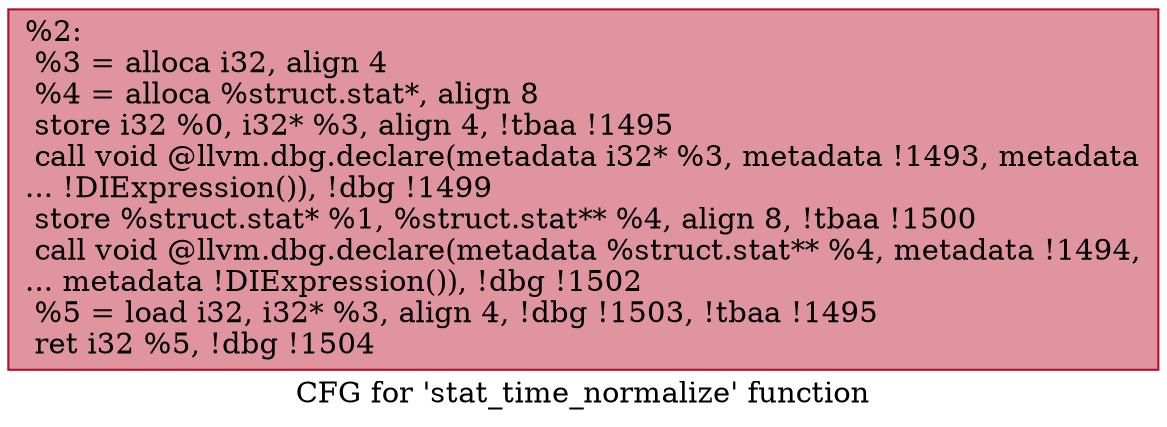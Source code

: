 digraph "CFG for 'stat_time_normalize' function" {
	label="CFG for 'stat_time_normalize' function";

	Node0x1156f60 [shape=record,color="#b70d28ff", style=filled, fillcolor="#b70d2870",label="{%2:\l  %3 = alloca i32, align 4\l  %4 = alloca %struct.stat*, align 8\l  store i32 %0, i32* %3, align 4, !tbaa !1495\l  call void @llvm.dbg.declare(metadata i32* %3, metadata !1493, metadata\l... !DIExpression()), !dbg !1499\l  store %struct.stat* %1, %struct.stat** %4, align 8, !tbaa !1500\l  call void @llvm.dbg.declare(metadata %struct.stat** %4, metadata !1494,\l... metadata !DIExpression()), !dbg !1502\l  %5 = load i32, i32* %3, align 4, !dbg !1503, !tbaa !1495\l  ret i32 %5, !dbg !1504\l}"];
}
